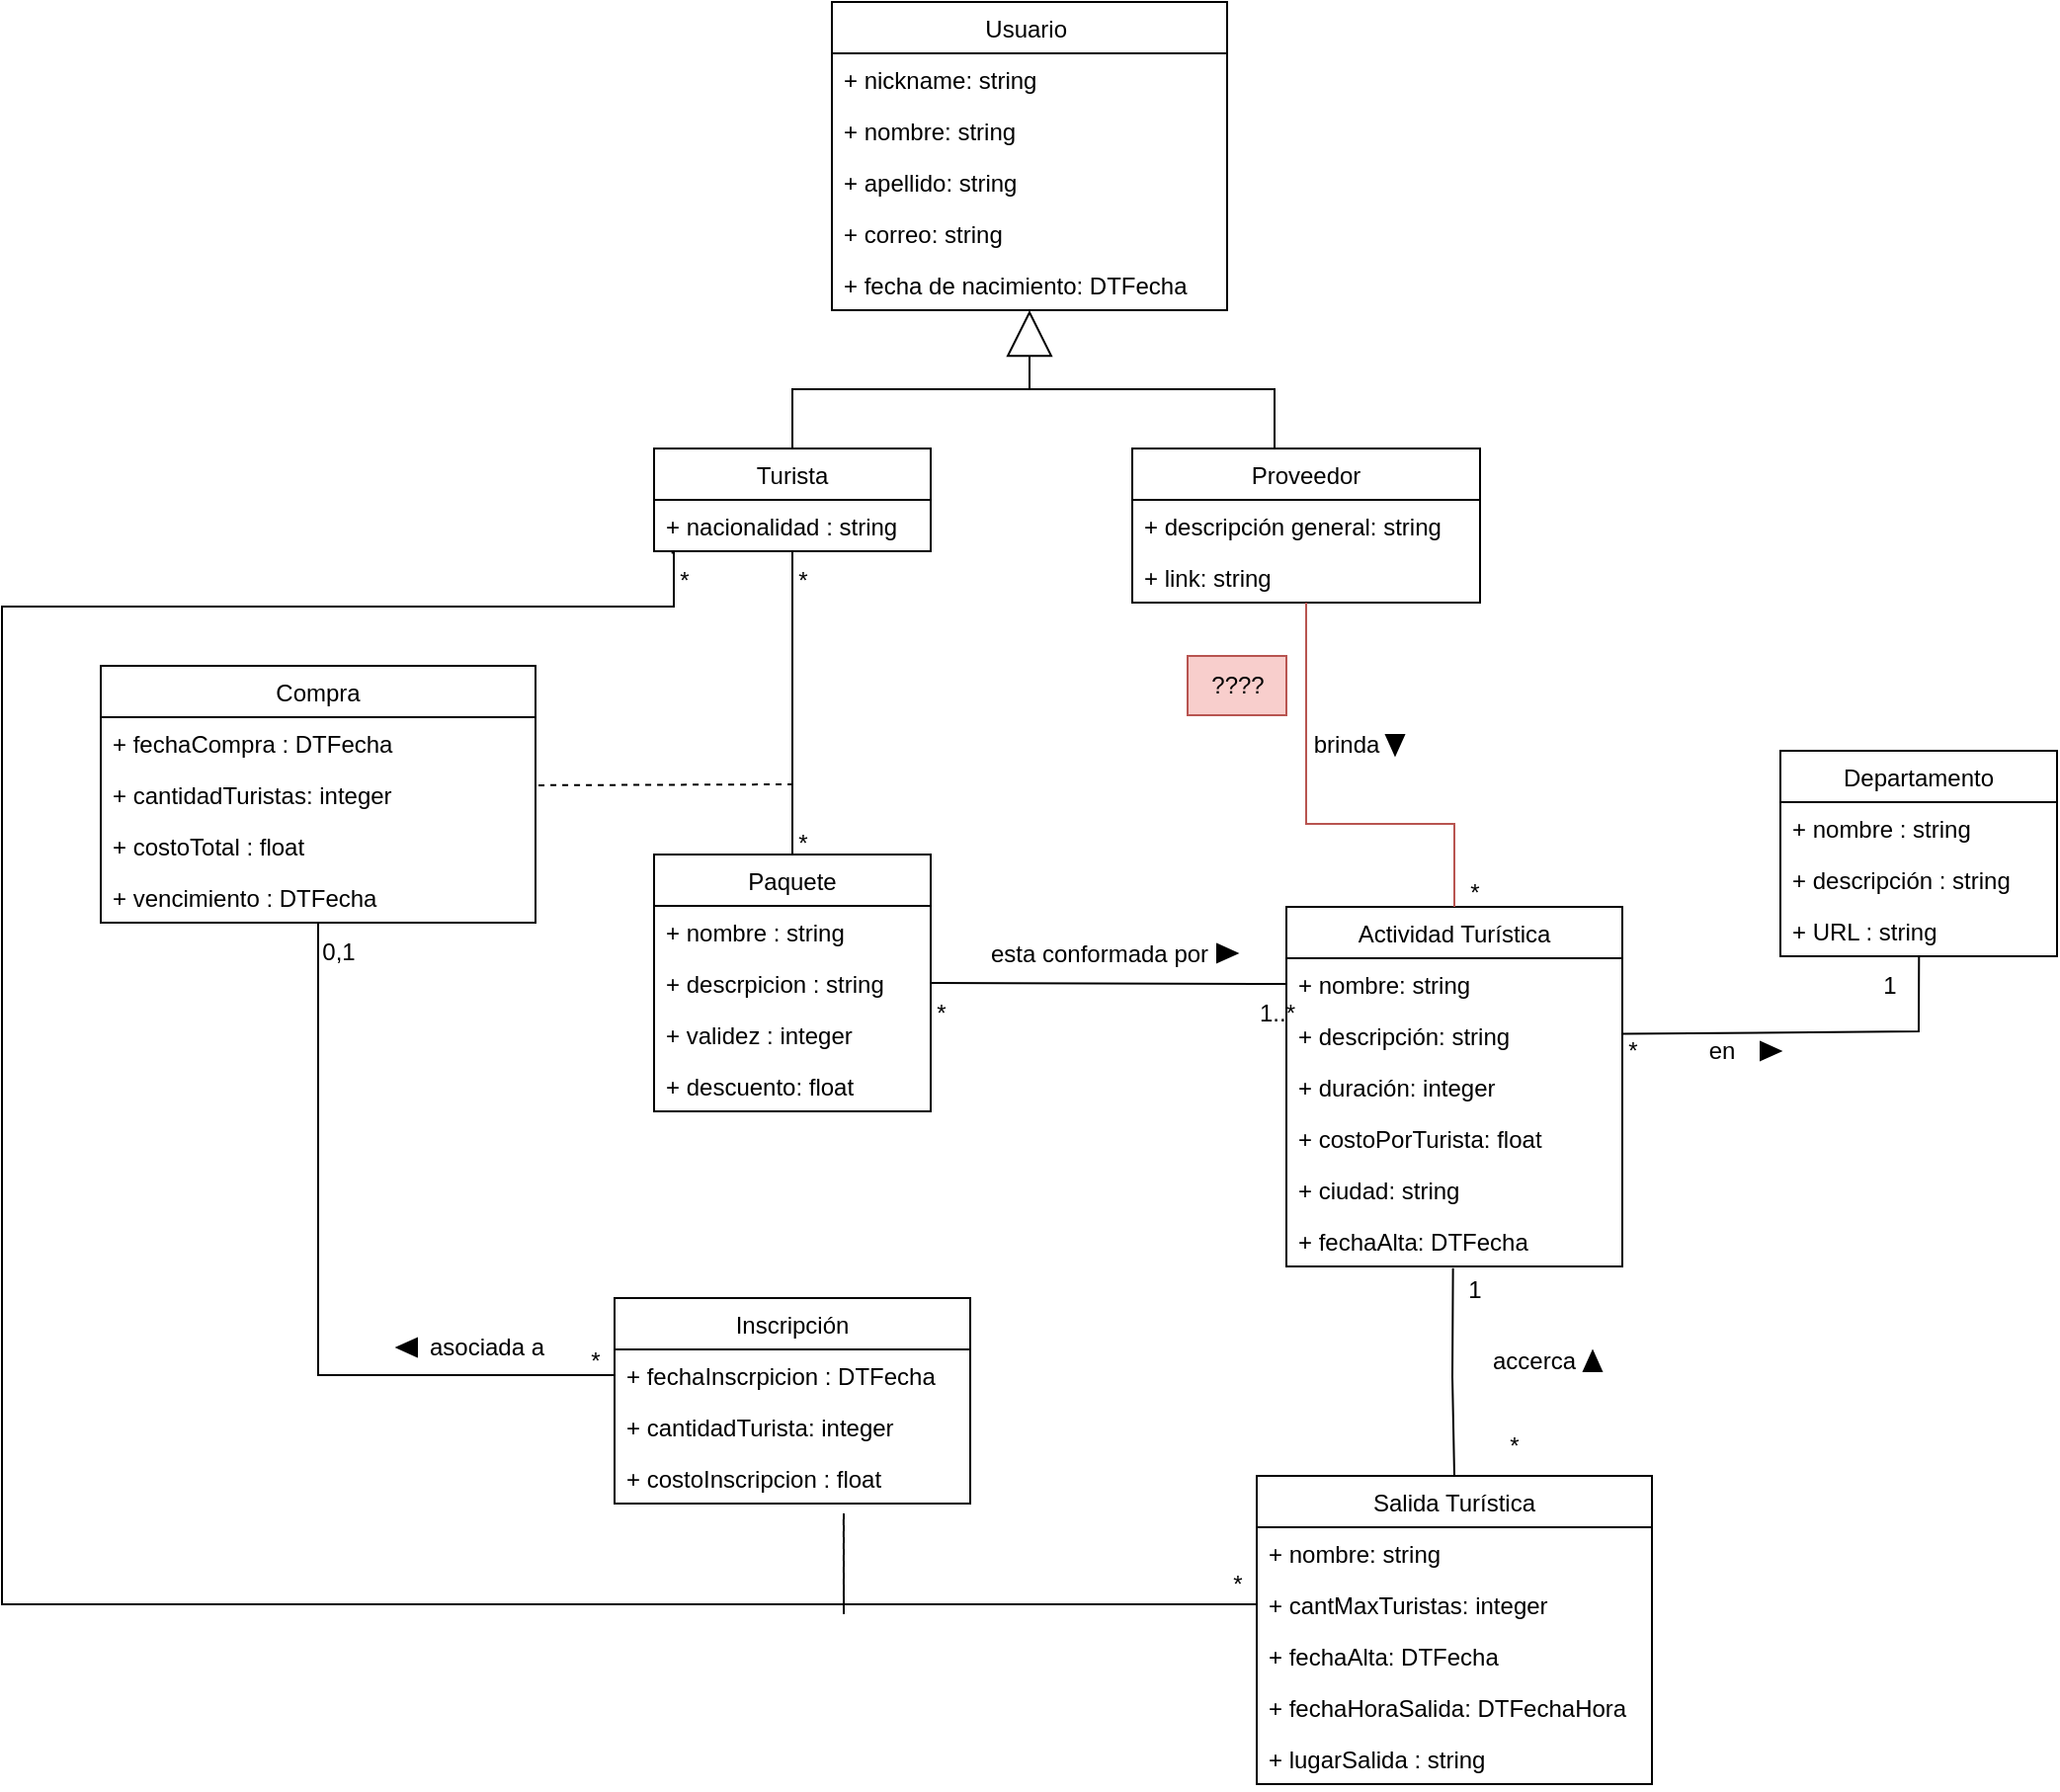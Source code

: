 <mxfile version="13.0.3" type="device"><diagram id="CStT2oo86pRzd7gCilCM" name="Página-1"><mxGraphModel dx="2177" dy="816" grid="1" gridSize="10" guides="1" tooltips="1" connect="1" arrows="1" fold="1" page="1" pageScale="1" pageWidth="827" pageHeight="1169" math="0" shadow="0"><root><mxCell id="0"/><mxCell id="1" parent="0"/><mxCell id="2gkpIouoP1R2tdLmbA6C-1" value="Usuario " style="swimlane;fontStyle=0;childLayout=stackLayout;horizontal=1;startSize=26;fillColor=none;horizontalStack=0;resizeParent=1;resizeParentMax=0;resizeLast=0;collapsible=1;marginBottom=0;" parent="1" vertex="1"><mxGeometry x="120" y="144" width="200" height="156" as="geometry"><mxRectangle x="160" y="150" width="100" height="30" as="alternateBounds"/></mxGeometry></mxCell><mxCell id="2gkpIouoP1R2tdLmbA6C-2" value="+ nickname: string" style="text;strokeColor=none;fillColor=none;align=left;verticalAlign=top;spacingLeft=4;spacingRight=4;overflow=hidden;rotatable=0;points=[[0,0.5],[1,0.5]];portConstraint=eastwest;" parent="2gkpIouoP1R2tdLmbA6C-1" vertex="1"><mxGeometry y="26" width="200" height="26" as="geometry"/></mxCell><mxCell id="2gkpIouoP1R2tdLmbA6C-3" value="+ nombre: string" style="text;strokeColor=none;fillColor=none;align=left;verticalAlign=top;spacingLeft=4;spacingRight=4;overflow=hidden;rotatable=0;points=[[0,0.5],[1,0.5]];portConstraint=eastwest;" parent="2gkpIouoP1R2tdLmbA6C-1" vertex="1"><mxGeometry y="52" width="200" height="26" as="geometry"/></mxCell><mxCell id="2gkpIouoP1R2tdLmbA6C-4" value="+ apellido: string&#10;" style="text;strokeColor=none;fillColor=none;align=left;verticalAlign=top;spacingLeft=4;spacingRight=4;overflow=hidden;rotatable=0;points=[[0,0.5],[1,0.5]];portConstraint=eastwest;" parent="2gkpIouoP1R2tdLmbA6C-1" vertex="1"><mxGeometry y="78" width="200" height="26" as="geometry"/></mxCell><mxCell id="zr7Gr0zfdB0q-Cik5laA-43" value="+ correo: string&#10;" style="text;strokeColor=none;fillColor=none;align=left;verticalAlign=top;spacingLeft=4;spacingRight=4;overflow=hidden;rotatable=0;points=[[0,0.5],[1,0.5]];portConstraint=eastwest;" parent="2gkpIouoP1R2tdLmbA6C-1" vertex="1"><mxGeometry y="104" width="200" height="26" as="geometry"/></mxCell><mxCell id="zr7Gr0zfdB0q-Cik5laA-46" value="+ fecha de nacimiento: DTFecha&#10;" style="text;strokeColor=none;fillColor=none;align=left;verticalAlign=top;spacingLeft=4;spacingRight=4;overflow=hidden;rotatable=0;points=[[0,0.5],[1,0.5]];portConstraint=eastwest;" parent="2gkpIouoP1R2tdLmbA6C-1" vertex="1"><mxGeometry y="130" width="200" height="26" as="geometry"/></mxCell><mxCell id="2gkpIouoP1R2tdLmbA6C-12" style="edgeStyle=orthogonalEdgeStyle;rounded=0;orthogonalLoop=1;jettySize=auto;html=1;endArrow=none;endFill=0;startSize=12;endSize=21;exitX=0.5;exitY=0;exitDx=0;exitDy=0;" parent="1" source="zr7Gr0zfdB0q-Cik5laA-8" edge="1"><mxGeometry relative="1" as="geometry"><mxPoint x="220" y="340" as="targetPoint"/><Array as="points"><mxPoint x="100" y="340"/></Array></mxGeometry></mxCell><mxCell id="zr7Gr0zfdB0q-Cik5laA-8" value="Turista" style="swimlane;fontStyle=0;childLayout=stackLayout;horizontal=1;startSize=26;fillColor=none;horizontalStack=0;resizeParent=1;resizeParentMax=0;resizeLast=0;collapsible=1;marginBottom=0;" parent="1" vertex="1"><mxGeometry x="30" y="370" width="140" height="52" as="geometry"><mxRectangle x="160" y="150" width="100" height="30" as="alternateBounds"/></mxGeometry></mxCell><mxCell id="zr7Gr0zfdB0q-Cik5laA-9" value="+ nacionalidad : string" style="text;strokeColor=none;fillColor=none;align=left;verticalAlign=top;spacingLeft=4;spacingRight=4;overflow=hidden;rotatable=0;points=[[0,0.5],[1,0.5]];portConstraint=eastwest;" parent="zr7Gr0zfdB0q-Cik5laA-8" vertex="1"><mxGeometry y="26" width="140" height="26" as="geometry"/></mxCell><mxCell id="zr7Gr0zfdB0q-Cik5laA-12" value="Departamento" style="swimlane;fontStyle=0;childLayout=stackLayout;horizontal=1;startSize=26;fillColor=none;horizontalStack=0;resizeParent=1;resizeParentMax=0;resizeLast=0;collapsible=1;marginBottom=0;" parent="1" vertex="1"><mxGeometry x="600" y="523" width="140" height="104" as="geometry"><mxRectangle x="160" y="150" width="100" height="30" as="alternateBounds"/></mxGeometry></mxCell><mxCell id="zr7Gr0zfdB0q-Cik5laA-13" value="+ nombre : string" style="text;strokeColor=none;fillColor=none;align=left;verticalAlign=top;spacingLeft=4;spacingRight=4;overflow=hidden;rotatable=0;points=[[0,0.5],[1,0.5]];portConstraint=eastwest;" parent="zr7Gr0zfdB0q-Cik5laA-12" vertex="1"><mxGeometry y="26" width="140" height="26" as="geometry"/></mxCell><mxCell id="zr7Gr0zfdB0q-Cik5laA-14" value="+ descripción : string" style="text;strokeColor=none;fillColor=none;align=left;verticalAlign=top;spacingLeft=4;spacingRight=4;overflow=hidden;rotatable=0;points=[[0,0.5],[1,0.5]];portConstraint=eastwest;" parent="zr7Gr0zfdB0q-Cik5laA-12" vertex="1"><mxGeometry y="52" width="140" height="26" as="geometry"/></mxCell><mxCell id="zr7Gr0zfdB0q-Cik5laA-15" value="+ URL : string" style="text;strokeColor=none;fillColor=none;align=left;verticalAlign=top;spacingLeft=4;spacingRight=4;overflow=hidden;rotatable=0;points=[[0,0.5],[1,0.5]];portConstraint=eastwest;" parent="zr7Gr0zfdB0q-Cik5laA-12" vertex="1"><mxGeometry y="78" width="140" height="26" as="geometry"/></mxCell><mxCell id="2gkpIouoP1R2tdLmbA6C-11" style="edgeStyle=orthogonalEdgeStyle;rounded=0;orthogonalLoop=1;jettySize=auto;html=1;endArrow=block;endFill=0;startSize=12;endSize=21;" parent="1" source="2gkpIouoP1R2tdLmbA6C-5" edge="1"><mxGeometry relative="1" as="geometry"><mxPoint x="220" y="300" as="targetPoint"/><Array as="points"><mxPoint x="344" y="340"/><mxPoint x="220" y="340"/></Array></mxGeometry></mxCell><mxCell id="2gkpIouoP1R2tdLmbA6C-5" value="Proveedor" style="swimlane;fontStyle=0;childLayout=stackLayout;horizontal=1;startSize=26;fillColor=none;horizontalStack=0;resizeParent=1;resizeParentMax=0;resizeLast=0;collapsible=1;marginBottom=0;" parent="1" vertex="1"><mxGeometry x="272" y="370" width="176" height="78" as="geometry"><mxRectangle x="160" y="150" width="100" height="30" as="alternateBounds"/></mxGeometry></mxCell><mxCell id="2gkpIouoP1R2tdLmbA6C-6" value="+ descripción general: string" style="text;strokeColor=none;fillColor=none;align=left;verticalAlign=top;spacingLeft=4;spacingRight=4;overflow=hidden;rotatable=0;points=[[0,0.5],[1,0.5]];portConstraint=eastwest;" parent="2gkpIouoP1R2tdLmbA6C-5" vertex="1"><mxGeometry y="26" width="176" height="26" as="geometry"/></mxCell><mxCell id="2gkpIouoP1R2tdLmbA6C-7" value="+ link: string" style="text;strokeColor=none;fillColor=none;align=left;verticalAlign=top;spacingLeft=4;spacingRight=4;overflow=hidden;rotatable=0;points=[[0,0.5],[1,0.5]];portConstraint=eastwest;" parent="2gkpIouoP1R2tdLmbA6C-5" vertex="1"><mxGeometry y="52" width="176" height="26" as="geometry"/></mxCell><mxCell id="zr7Gr0zfdB0q-Cik5laA-16" value="Actividad Turística" style="swimlane;fontStyle=0;childLayout=stackLayout;horizontal=1;startSize=26;fillColor=none;horizontalStack=0;resizeParent=1;resizeParentMax=0;resizeLast=0;collapsible=1;marginBottom=0;" parent="1" vertex="1"><mxGeometry x="350" y="602" width="170" height="182" as="geometry"><mxRectangle x="160" y="150" width="100" height="30" as="alternateBounds"/></mxGeometry></mxCell><mxCell id="zr7Gr0zfdB0q-Cik5laA-18" value="+ nombre: string" style="text;strokeColor=none;fillColor=none;align=left;verticalAlign=top;spacingLeft=4;spacingRight=4;overflow=hidden;rotatable=0;points=[[0,0.5],[1,0.5]];portConstraint=eastwest;" parent="zr7Gr0zfdB0q-Cik5laA-16" vertex="1"><mxGeometry y="26" width="170" height="26" as="geometry"/></mxCell><mxCell id="zr7Gr0zfdB0q-Cik5laA-48" value="+ descripción: string" style="text;strokeColor=none;fillColor=none;align=left;verticalAlign=top;spacingLeft=4;spacingRight=4;overflow=hidden;rotatable=0;points=[[0,0.5],[1,0.5]];portConstraint=eastwest;" parent="zr7Gr0zfdB0q-Cik5laA-16" vertex="1"><mxGeometry y="52" width="170" height="26" as="geometry"/></mxCell><mxCell id="zr7Gr0zfdB0q-Cik5laA-49" value="+ duración: integer" style="text;strokeColor=none;fillColor=none;align=left;verticalAlign=top;spacingLeft=4;spacingRight=4;overflow=hidden;rotatable=0;points=[[0,0.5],[1,0.5]];portConstraint=eastwest;" parent="zr7Gr0zfdB0q-Cik5laA-16" vertex="1"><mxGeometry y="78" width="170" height="26" as="geometry"/></mxCell><mxCell id="zr7Gr0zfdB0q-Cik5laA-51" value="+ costoPorTurista: float" style="text;strokeColor=none;fillColor=none;align=left;verticalAlign=top;spacingLeft=4;spacingRight=4;overflow=hidden;rotatable=0;points=[[0,0.5],[1,0.5]];portConstraint=eastwest;" parent="zr7Gr0zfdB0q-Cik5laA-16" vertex="1"><mxGeometry y="104" width="170" height="26" as="geometry"/></mxCell><mxCell id="zr7Gr0zfdB0q-Cik5laA-52" value="+ ciudad: string" style="text;strokeColor=none;fillColor=none;align=left;verticalAlign=top;spacingLeft=4;spacingRight=4;overflow=hidden;rotatable=0;points=[[0,0.5],[1,0.5]];portConstraint=eastwest;" parent="zr7Gr0zfdB0q-Cik5laA-16" vertex="1"><mxGeometry y="130" width="170" height="26" as="geometry"/></mxCell><mxCell id="zr7Gr0zfdB0q-Cik5laA-19" value="+ fechaAlta: DTFecha" style="text;strokeColor=none;fillColor=none;align=left;verticalAlign=top;spacingLeft=4;spacingRight=4;overflow=hidden;rotatable=0;points=[[0,0.5],[1,0.5]];portConstraint=eastwest;" parent="zr7Gr0zfdB0q-Cik5laA-16" vertex="1"><mxGeometry y="156" width="170" height="26" as="geometry"/></mxCell><mxCell id="zr7Gr0zfdB0q-Cik5laA-20" value="Salida Turística" style="swimlane;fontStyle=0;childLayout=stackLayout;horizontal=1;startSize=26;fillColor=none;horizontalStack=0;resizeParent=1;resizeParentMax=0;resizeLast=0;collapsible=1;marginBottom=0;" parent="1" vertex="1"><mxGeometry x="335" y="890" width="200" height="156" as="geometry"><mxRectangle x="160" y="150" width="100" height="30" as="alternateBounds"/></mxGeometry></mxCell><mxCell id="zr7Gr0zfdB0q-Cik5laA-21" value="+ nombre: string" style="text;strokeColor=none;fillColor=none;align=left;verticalAlign=top;spacingLeft=4;spacingRight=4;overflow=hidden;rotatable=0;points=[[0,0.5],[1,0.5]];portConstraint=eastwest;" parent="zr7Gr0zfdB0q-Cik5laA-20" vertex="1"><mxGeometry y="26" width="200" height="26" as="geometry"/></mxCell><mxCell id="zr7Gr0zfdB0q-Cik5laA-22" value="+ cantMaxTuristas: integer" style="text;strokeColor=none;fillColor=none;align=left;verticalAlign=top;spacingLeft=4;spacingRight=4;overflow=hidden;rotatable=0;points=[[0,0.5],[1,0.5]];portConstraint=eastwest;" parent="zr7Gr0zfdB0q-Cik5laA-20" vertex="1"><mxGeometry y="52" width="200" height="26" as="geometry"/></mxCell><mxCell id="zr7Gr0zfdB0q-Cik5laA-23" value="+ fechaAlta: DTFecha" style="text;strokeColor=none;fillColor=none;align=left;verticalAlign=top;spacingLeft=4;spacingRight=4;overflow=hidden;rotatable=0;points=[[0,0.5],[1,0.5]];portConstraint=eastwest;" parent="zr7Gr0zfdB0q-Cik5laA-20" vertex="1"><mxGeometry y="78" width="200" height="26" as="geometry"/></mxCell><mxCell id="2gkpIouoP1R2tdLmbA6C-54" value="+ fechaHoraSalida: DTFechaHora" style="text;strokeColor=none;fillColor=none;align=left;verticalAlign=top;spacingLeft=4;spacingRight=4;overflow=hidden;rotatable=0;points=[[0,0.5],[1,0.5]];portConstraint=eastwest;" parent="zr7Gr0zfdB0q-Cik5laA-20" vertex="1"><mxGeometry y="104" width="200" height="26" as="geometry"/></mxCell><mxCell id="2gkpIouoP1R2tdLmbA6C-55" value="+ lugarSalida : string" style="text;strokeColor=none;fillColor=none;align=left;verticalAlign=top;spacingLeft=4;spacingRight=4;overflow=hidden;rotatable=0;points=[[0,0.5],[1,0.5]];portConstraint=eastwest;" parent="zr7Gr0zfdB0q-Cik5laA-20" vertex="1"><mxGeometry y="130" width="200" height="26" as="geometry"/></mxCell><mxCell id="zr7Gr0zfdB0q-Cik5laA-24" value="Paquete" style="swimlane;fontStyle=0;childLayout=stackLayout;horizontal=1;startSize=26;fillColor=none;horizontalStack=0;resizeParent=1;resizeParentMax=0;resizeLast=0;collapsible=1;marginBottom=0;" parent="1" vertex="1"><mxGeometry x="30" y="575.5" width="140" height="130" as="geometry"><mxRectangle x="160" y="150" width="100" height="30" as="alternateBounds"/></mxGeometry></mxCell><mxCell id="zr7Gr0zfdB0q-Cik5laA-25" value="+ nombre : string" style="text;strokeColor=none;fillColor=none;align=left;verticalAlign=top;spacingLeft=4;spacingRight=4;overflow=hidden;rotatable=0;points=[[0,0.5],[1,0.5]];portConstraint=eastwest;" parent="zr7Gr0zfdB0q-Cik5laA-24" vertex="1"><mxGeometry y="26" width="140" height="26" as="geometry"/></mxCell><mxCell id="zr7Gr0zfdB0q-Cik5laA-26" value="+ descrpicion : string" style="text;strokeColor=none;fillColor=none;align=left;verticalAlign=top;spacingLeft=4;spacingRight=4;overflow=hidden;rotatable=0;points=[[0,0.5],[1,0.5]];portConstraint=eastwest;" parent="zr7Gr0zfdB0q-Cik5laA-24" vertex="1"><mxGeometry y="52" width="140" height="26" as="geometry"/></mxCell><mxCell id="zr7Gr0zfdB0q-Cik5laA-27" value="+ validez : integer" style="text;strokeColor=none;fillColor=none;align=left;verticalAlign=top;spacingLeft=4;spacingRight=4;overflow=hidden;rotatable=0;points=[[0,0.5],[1,0.5]];portConstraint=eastwest;" parent="zr7Gr0zfdB0q-Cik5laA-24" vertex="1"><mxGeometry y="78" width="140" height="26" as="geometry"/></mxCell><mxCell id="2gkpIouoP1R2tdLmbA6C-53" value="+ descuento: float" style="text;strokeColor=none;fillColor=none;align=left;verticalAlign=top;spacingLeft=4;spacingRight=4;overflow=hidden;rotatable=0;points=[[0,0.5],[1,0.5]];portConstraint=eastwest;" parent="zr7Gr0zfdB0q-Cik5laA-24" vertex="1"><mxGeometry y="104" width="140" height="26" as="geometry"/></mxCell><mxCell id="zr7Gr0zfdB0q-Cik5laA-28" value="Inscripción" style="swimlane;fontStyle=0;childLayout=stackLayout;horizontal=1;startSize=26;fillColor=none;horizontalStack=0;resizeParent=1;resizeParentMax=0;resizeLast=0;collapsible=1;marginBottom=0;" parent="1" vertex="1"><mxGeometry x="10" y="800" width="180" height="104" as="geometry"><mxRectangle x="160" y="150" width="100" height="30" as="alternateBounds"/></mxGeometry></mxCell><mxCell id="zr7Gr0zfdB0q-Cik5laA-29" value="+ fechaInscrpicion : DTFecha" style="text;strokeColor=none;fillColor=none;align=left;verticalAlign=top;spacingLeft=4;spacingRight=4;overflow=hidden;rotatable=0;points=[[0,0.5],[1,0.5]];portConstraint=eastwest;" parent="zr7Gr0zfdB0q-Cik5laA-28" vertex="1"><mxGeometry y="26" width="180" height="26" as="geometry"/></mxCell><mxCell id="zr7Gr0zfdB0q-Cik5laA-30" value="+ cantidadTurista: integer" style="text;strokeColor=none;fillColor=none;align=left;verticalAlign=top;spacingLeft=4;spacingRight=4;overflow=hidden;rotatable=0;points=[[0,0.5],[1,0.5]];portConstraint=eastwest;" parent="zr7Gr0zfdB0q-Cik5laA-28" vertex="1"><mxGeometry y="52" width="180" height="26" as="geometry"/></mxCell><mxCell id="zr7Gr0zfdB0q-Cik5laA-31" value="+ costoInscripcion : float" style="text;strokeColor=none;fillColor=none;align=left;verticalAlign=top;spacingLeft=4;spacingRight=4;overflow=hidden;rotatable=0;points=[[0,0.5],[1,0.5]];portConstraint=eastwest;" parent="zr7Gr0zfdB0q-Cik5laA-28" vertex="1"><mxGeometry y="78" width="180" height="26" as="geometry"/></mxCell><mxCell id="2gkpIouoP1R2tdLmbA6C-21" value="" style="endArrow=none;dashed=1;html=1;rounded=0;startSize=12;endSize=21;entryX=0.644;entryY=1.192;entryDx=0;entryDy=0;entryPerimeter=0;" parent="zr7Gr0zfdB0q-Cik5laA-28" edge="1" target="zr7Gr0zfdB0q-Cik5laA-31"><mxGeometry width="50" height="50" relative="1" as="geometry"><mxPoint x="116" y="109" as="sourcePoint"/><mxPoint x="116" y="-60" as="targetPoint"/><Array as="points"><mxPoint x="116" y="160"/></Array></mxGeometry></mxCell><mxCell id="zr7Gr0zfdB0q-Cik5laA-32" value="" style="endArrow=none;html=1;rounded=0;entryX=0.5;entryY=1;entryDx=0;entryDy=0;exitX=0.5;exitY=0;exitDx=0;exitDy=0;" parent="1" source="zr7Gr0zfdB0q-Cik5laA-24" target="zr7Gr0zfdB0q-Cik5laA-8" edge="1"><mxGeometry width="50" height="50" relative="1" as="geometry"><mxPoint x="310" y="570" as="sourcePoint"/><mxPoint x="360" y="520" as="targetPoint"/></mxGeometry></mxCell><mxCell id="zr7Gr0zfdB0q-Cik5laA-35" value="" style="endArrow=none;html=1;rounded=0;entryX=0;entryY=0.5;entryDx=0;entryDy=0;exitX=1;exitY=0.5;exitDx=0;exitDy=0;jumpStyle=arc;jumpSize=10;" parent="1" source="zr7Gr0zfdB0q-Cik5laA-26" target="zr7Gr0zfdB0q-Cik5laA-18" edge="1"><mxGeometry width="50" height="50" relative="1" as="geometry"><mxPoint x="190" y="680" as="sourcePoint"/><mxPoint x="240" y="630" as="targetPoint"/></mxGeometry></mxCell><mxCell id="2gkpIouoP1R2tdLmbA6C-22" style="edgeStyle=orthogonalEdgeStyle;rounded=0;orthogonalLoop=1;jettySize=auto;html=1;entryX=0;entryY=0.5;entryDx=0;entryDy=0;endArrow=none;endFill=0;startSize=12;endSize=21;" parent="1" source="2gkpIouoP1R2tdLmbA6C-13" target="zr7Gr0zfdB0q-Cik5laA-29" edge="1"><mxGeometry relative="1" as="geometry"/></mxCell><mxCell id="2gkpIouoP1R2tdLmbA6C-13" value="Compra" style="swimlane;fontStyle=0;childLayout=stackLayout;horizontal=1;startSize=26;fillColor=none;horizontalStack=0;resizeParent=1;resizeParentMax=0;resizeLast=0;collapsible=1;marginBottom=0;" parent="1" vertex="1"><mxGeometry x="-250" y="480" width="220" height="130" as="geometry"><mxRectangle x="160" y="150" width="100" height="30" as="alternateBounds"/></mxGeometry></mxCell><mxCell id="2gkpIouoP1R2tdLmbA6C-14" value="+ fechaCompra : DTFecha" style="text;strokeColor=none;fillColor=none;align=left;verticalAlign=top;spacingLeft=4;spacingRight=4;overflow=hidden;rotatable=0;points=[[0,0.5],[1,0.5]];portConstraint=eastwest;" parent="2gkpIouoP1R2tdLmbA6C-13" vertex="1"><mxGeometry y="26" width="220" height="26" as="geometry"/></mxCell><mxCell id="2gkpIouoP1R2tdLmbA6C-15" value="+ cantidadTuristas: integer" style="text;strokeColor=none;fillColor=none;align=left;verticalAlign=top;spacingLeft=4;spacingRight=4;overflow=hidden;rotatable=0;points=[[0,0.5],[1,0.5]];portConstraint=eastwest;" parent="2gkpIouoP1R2tdLmbA6C-13" vertex="1"><mxGeometry y="52" width="220" height="26" as="geometry"/></mxCell><mxCell id="2gkpIouoP1R2tdLmbA6C-16" value="+ costoTotal : float" style="text;strokeColor=none;fillColor=none;align=left;verticalAlign=top;spacingLeft=4;spacingRight=4;overflow=hidden;rotatable=0;points=[[0,0.5],[1,0.5]];portConstraint=eastwest;" parent="2gkpIouoP1R2tdLmbA6C-13" vertex="1"><mxGeometry y="78" width="220" height="26" as="geometry"/></mxCell><mxCell id="2gkpIouoP1R2tdLmbA6C-58" value="+ vencimiento : DTFecha" style="text;strokeColor=none;fillColor=none;align=left;verticalAlign=top;spacingLeft=4;spacingRight=4;overflow=hidden;rotatable=0;points=[[0,0.5],[1,0.5]];portConstraint=eastwest;" parent="2gkpIouoP1R2tdLmbA6C-13" vertex="1"><mxGeometry y="104" width="220" height="26" as="geometry"/></mxCell><mxCell id="zr7Gr0zfdB0q-Cik5laA-36" value="" style="endArrow=none;html=1;rounded=0;exitX=0.5;exitY=0;exitDx=0;exitDy=0;entryX=0.496;entryY=1.033;entryDx=0;entryDy=0;entryPerimeter=0;" parent="1" source="zr7Gr0zfdB0q-Cik5laA-20" target="zr7Gr0zfdB0q-Cik5laA-19" edge="1"><mxGeometry width="50" height="50" relative="1" as="geometry"><mxPoint x="340" y="750" as="sourcePoint"/><mxPoint x="430" y="820" as="targetPoint"/><Array as="points"><mxPoint x="434" y="840"/></Array></mxGeometry></mxCell><mxCell id="2gkpIouoP1R2tdLmbA6C-18" value="" style="endArrow=none;dashed=1;html=1;rounded=0;startSize=12;endSize=21;exitX=1.007;exitY=0.325;exitDx=0;exitDy=0;exitPerimeter=0;" parent="1" source="2gkpIouoP1R2tdLmbA6C-15" edge="1"><mxGeometry width="50" height="50" relative="1" as="geometry"><mxPoint x="-10" y="540" as="sourcePoint"/><mxPoint x="100" y="540" as="targetPoint"/></mxGeometry></mxCell><mxCell id="zr7Gr0zfdB0q-Cik5laA-38" value="" style="endArrow=none;html=1;rounded=0;exitX=0.501;exitY=1.013;exitDx=0;exitDy=0;exitPerimeter=0;" parent="1" source="zr7Gr0zfdB0q-Cik5laA-15" target="zr7Gr0zfdB0q-Cik5laA-48" edge="1"><mxGeometry width="50" height="50" relative="1" as="geometry"><mxPoint x="350" y="700" as="sourcePoint"/><mxPoint x="400" y="650" as="targetPoint"/><Array as="points"><mxPoint x="670" y="665"/></Array></mxGeometry></mxCell><mxCell id="zr7Gr0zfdB0q-Cik5laA-39" value="" style="endArrow=none;html=1;rounded=0;jumpStyle=arc;jumpSize=10;fillColor=#f8cecc;strokeColor=#b85450;entryX=0.5;entryY=0;entryDx=0;entryDy=0;exitX=0.5;exitY=1;exitDx=0;exitDy=0;" parent="1" source="2gkpIouoP1R2tdLmbA6C-5" target="zr7Gr0zfdB0q-Cik5laA-16" edge="1"><mxGeometry width="50" height="50" relative="1" as="geometry"><mxPoint x="320" y="560" as="sourcePoint"/><mxPoint x="460" y="550" as="targetPoint"/><Array as="points"><mxPoint x="360" y="560"/><mxPoint x="435" y="560"/></Array></mxGeometry></mxCell><mxCell id="2gkpIouoP1R2tdLmbA6C-23" value="brinda" style="text;html=1;align=center;verticalAlign=middle;resizable=0;points=[];autosize=1;strokeColor=none;fillColor=none;" parent="1" vertex="1"><mxGeometry x="350" y="505" width="60" height="30" as="geometry"/></mxCell><mxCell id="2gkpIouoP1R2tdLmbA6C-24" value="" style="triangle;whiteSpace=wrap;html=1;rotation=90;fillStyle=solid;fillColor=#000000;" parent="1" vertex="1"><mxGeometry x="400" y="515.5" width="10" height="9" as="geometry"/></mxCell><mxCell id="2gkpIouoP1R2tdLmbA6C-19" style="edgeStyle=orthogonalEdgeStyle;rounded=0;orthogonalLoop=1;jettySize=auto;html=1;entryX=0;entryY=0.5;entryDx=0;entryDy=0;endArrow=none;endFill=0;startSize=12;endSize=21;jumpStyle=arc;jumpSize=10;exitX=0.063;exitY=1.028;exitDx=0;exitDy=0;exitPerimeter=0;" parent="1" source="zr7Gr0zfdB0q-Cik5laA-9" target="zr7Gr0zfdB0q-Cik5laA-22" edge="1"><mxGeometry relative="1" as="geometry"><Array as="points"><mxPoint x="40" y="423"/><mxPoint x="40" y="450"/><mxPoint x="-300" y="450"/><mxPoint x="-300" y="955"/></Array><mxPoint x="39.66" y="448.624" as="sourcePoint"/></mxGeometry></mxCell><mxCell id="2gkpIouoP1R2tdLmbA6C-26" value="en" style="text;html=1;align=center;verticalAlign=middle;resizable=0;points=[];autosize=1;strokeColor=none;fillColor=none;" parent="1" vertex="1"><mxGeometry x="550" y="660" width="40" height="30" as="geometry"/></mxCell><mxCell id="2gkpIouoP1R2tdLmbA6C-27" value="" style="triangle;whiteSpace=wrap;html=1;rotation=0;fillStyle=solid;fillColor=#000000;" parent="1" vertex="1"><mxGeometry x="590" y="670.5" width="10" height="9" as="geometry"/></mxCell><mxCell id="2gkpIouoP1R2tdLmbA6C-28" value="accerca" style="text;html=1;align=center;verticalAlign=middle;resizable=0;points=[];autosize=1;strokeColor=none;fillColor=none;" parent="1" vertex="1"><mxGeometry x="440" y="817" width="70" height="30" as="geometry"/></mxCell><mxCell id="2gkpIouoP1R2tdLmbA6C-29" value="" style="triangle;whiteSpace=wrap;html=1;rotation=-90;fillStyle=solid;fillColor=#000000;" parent="1" vertex="1"><mxGeometry x="500" y="827.5" width="10" height="9" as="geometry"/></mxCell><mxCell id="2gkpIouoP1R2tdLmbA6C-30" style="edgeStyle=orthogonalEdgeStyle;rounded=0;jumpStyle=arc;jumpSize=10;orthogonalLoop=1;jettySize=auto;html=1;exitX=0.5;exitY=1;exitDx=0;exitDy=0;entryX=0.5;entryY=0;entryDx=0;entryDy=0;endArrow=none;endFill=0;startSize=12;endSize=21;" parent="1" source="2gkpIouoP1R2tdLmbA6C-29" target="2gkpIouoP1R2tdLmbA6C-29" edge="1"><mxGeometry relative="1" as="geometry"/></mxCell><mxCell id="2gkpIouoP1R2tdLmbA6C-32" value="esta conformada por" style="text;html=1;align=center;verticalAlign=middle;resizable=0;points=[];autosize=1;strokeColor=none;fillColor=none;" parent="1" vertex="1"><mxGeometry x="190" y="610.5" width="130" height="30" as="geometry"/></mxCell><mxCell id="2gkpIouoP1R2tdLmbA6C-33" value="" style="triangle;whiteSpace=wrap;html=1;rotation=0;fillStyle=solid;fillColor=#000000;" parent="1" vertex="1"><mxGeometry x="315" y="621" width="10" height="9" as="geometry"/></mxCell><mxCell id="2gkpIouoP1R2tdLmbA6C-36" value="0,1" style="text;html=1;align=center;verticalAlign=middle;resizable=0;points=[];autosize=1;strokeColor=none;fillColor=none;" parent="1" vertex="1"><mxGeometry x="-150" y="610" width="40" height="30" as="geometry"/></mxCell><mxCell id="2gkpIouoP1R2tdLmbA6C-37" value="*" style="text;html=1;align=center;verticalAlign=middle;resizable=0;points=[];autosize=1;strokeColor=none;fillColor=none;" parent="1" vertex="1"><mxGeometry x="-15" y="817" width="30" height="30" as="geometry"/></mxCell><mxCell id="2gkpIouoP1R2tdLmbA6C-38" value="asociada a" style="text;html=1;align=center;verticalAlign=middle;resizable=0;points=[];autosize=1;strokeColor=none;fillColor=none;" parent="1" vertex="1"><mxGeometry x="-95" y="810" width="80" height="30" as="geometry"/></mxCell><mxCell id="2gkpIouoP1R2tdLmbA6C-39" value="" style="triangle;whiteSpace=wrap;html=1;rotation=-180;fillStyle=solid;fillColor=#000000;" parent="1" vertex="1"><mxGeometry x="-100" y="820.5" width="10" height="9" as="geometry"/></mxCell><mxCell id="2gkpIouoP1R2tdLmbA6C-41" value="*" style="text;html=1;align=center;verticalAlign=middle;resizable=0;points=[];autosize=1;strokeColor=none;fillColor=none;" parent="1" vertex="1"><mxGeometry x="90" y="555" width="30" height="30" as="geometry"/></mxCell><mxCell id="2gkpIouoP1R2tdLmbA6C-42" value="*" style="text;html=1;align=center;verticalAlign=middle;resizable=0;points=[];autosize=1;strokeColor=none;fillColor=none;" parent="1" vertex="1"><mxGeometry x="90" y="422" width="30" height="30" as="geometry"/></mxCell><mxCell id="2gkpIouoP1R2tdLmbA6C-43" value="*" style="text;html=1;align=center;verticalAlign=middle;resizable=0;points=[];autosize=1;strokeColor=none;fillColor=none;" parent="1" vertex="1"><mxGeometry x="310" y="930" width="30" height="30" as="geometry"/></mxCell><mxCell id="2gkpIouoP1R2tdLmbA6C-44" value="*" style="text;html=1;align=center;verticalAlign=middle;resizable=0;points=[];autosize=1;strokeColor=none;fillColor=none;" parent="1" vertex="1"><mxGeometry x="30" y="422" width="30" height="30" as="geometry"/></mxCell><mxCell id="2gkpIouoP1R2tdLmbA6C-45" value="1..*" style="text;html=1;align=center;verticalAlign=middle;resizable=0;points=[];autosize=1;strokeColor=none;fillColor=none;" parent="1" vertex="1"><mxGeometry x="325" y="640.5" width="40" height="30" as="geometry"/></mxCell><mxCell id="2gkpIouoP1R2tdLmbA6C-46" value="*" style="text;html=1;align=center;verticalAlign=middle;resizable=0;points=[];autosize=1;strokeColor=none;fillColor=none;" parent="1" vertex="1"><mxGeometry x="160" y="640.5" width="30" height="30" as="geometry"/></mxCell><mxCell id="2gkpIouoP1R2tdLmbA6C-47" value="*" style="text;html=1;align=center;verticalAlign=middle;resizable=0;points=[];autosize=1;strokeColor=none;fillColor=none;" parent="1" vertex="1"><mxGeometry x="430" y="580" width="30" height="30" as="geometry"/></mxCell><mxCell id="2gkpIouoP1R2tdLmbA6C-48" value="????" style="text;html=1;align=center;verticalAlign=middle;resizable=0;points=[];autosize=1;strokeColor=#b85450;fillColor=#f8cecc;" parent="1" vertex="1"><mxGeometry x="300" y="475" width="50" height="30" as="geometry"/></mxCell><mxCell id="2gkpIouoP1R2tdLmbA6C-49" value="1" style="text;html=1;align=center;verticalAlign=middle;resizable=0;points=[];autosize=1;strokeColor=none;fillColor=none;" parent="1" vertex="1"><mxGeometry x="430" y="780.5" width="30" height="30" as="geometry"/></mxCell><mxCell id="2gkpIouoP1R2tdLmbA6C-50" value="*" style="text;html=1;align=center;verticalAlign=middle;resizable=0;points=[];autosize=1;strokeColor=none;fillColor=none;" parent="1" vertex="1"><mxGeometry x="450" y="860" width="30" height="30" as="geometry"/></mxCell><mxCell id="2gkpIouoP1R2tdLmbA6C-51" value="1" style="text;html=1;align=center;verticalAlign=middle;resizable=0;points=[];autosize=1;strokeColor=none;fillColor=none;" parent="1" vertex="1"><mxGeometry x="640" y="627" width="30" height="30" as="geometry"/></mxCell><mxCell id="2gkpIouoP1R2tdLmbA6C-52" value="*" style="text;html=1;align=center;verticalAlign=middle;resizable=0;points=[];autosize=1;strokeColor=none;fillColor=none;" parent="1" vertex="1"><mxGeometry x="510" y="660" width="30" height="30" as="geometry"/></mxCell></root></mxGraphModel></diagram></mxfile>